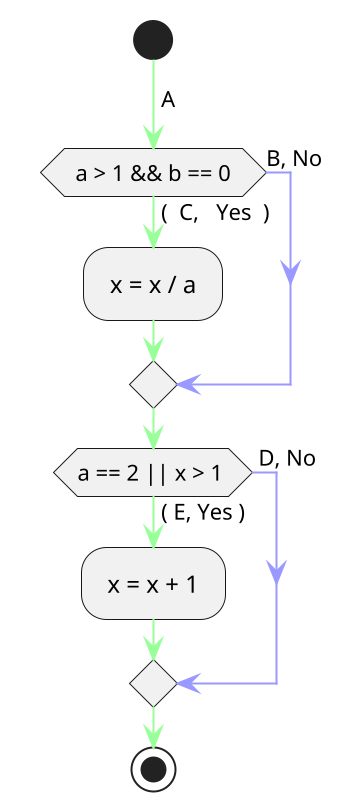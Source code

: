 @startuml
scale 2
start
-[#9f9]->A;
if (  a > 1 && b == 0  ) then
-[#9f9]->(  C,   Yes  );
: x = x / a ;
-[#9f9]->;
else (B, No)
-[#99f]->
endif
-[#9f9]->;
if (a == 2 || x > 1 ) then
-[#9f9]->( E, Yes );
: x = x + 1 ;
-[#9f9]->;
else ( D, No )
-[#99f]->
endif
-[#9f9]->;
stop
@enduml